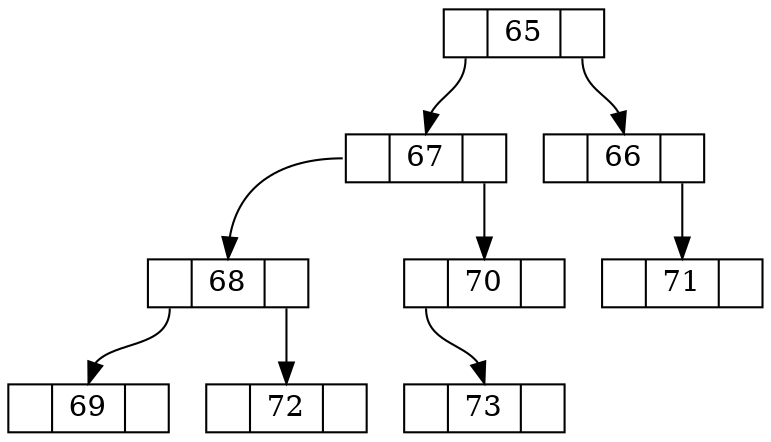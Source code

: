 digraph G {
   node [shape=record, height=0.1];
   node0x102901f60 [label = "<l> | <m> 65 | <r>"];
   node0x102901f00 [label = "<l> | <m> 67 | <r>"];
   node0x102901f60:l -> node0x102901f00:m;
   node0x102901ed0 [label = "<l> | <m> 68 | <r>"];
   node0x102901f00:l -> node0x102901ed0:m;
   node0x102901ea0 [label = "<l> | <m> 69 | <r>"];
   node0x102901ed0:l -> node0x102901ea0:m;
   node0x102901e10 [label = "<l> | <m> 72 | <r>"];
   node0x102901ed0:r -> node0x102901e10:m;
   node0x102901e70 [label = "<l> | <m> 70 | <r>"];
   node0x102901f00:r -> node0x102901e70:m;
   node0x102901de0 [label = "<l> | <m> 73 | <r>"];
   node0x102901e70:l -> node0x102901de0:m;
   node0x102901f30 [label = "<l> | <m> 66 | <r>"];
   node0x102901f60:r -> node0x102901f30:m;
   node0x102901e40 [label = "<l> | <m> 71 | <r>"];
   node0x102901f30:r -> node0x102901e40:m;
}
